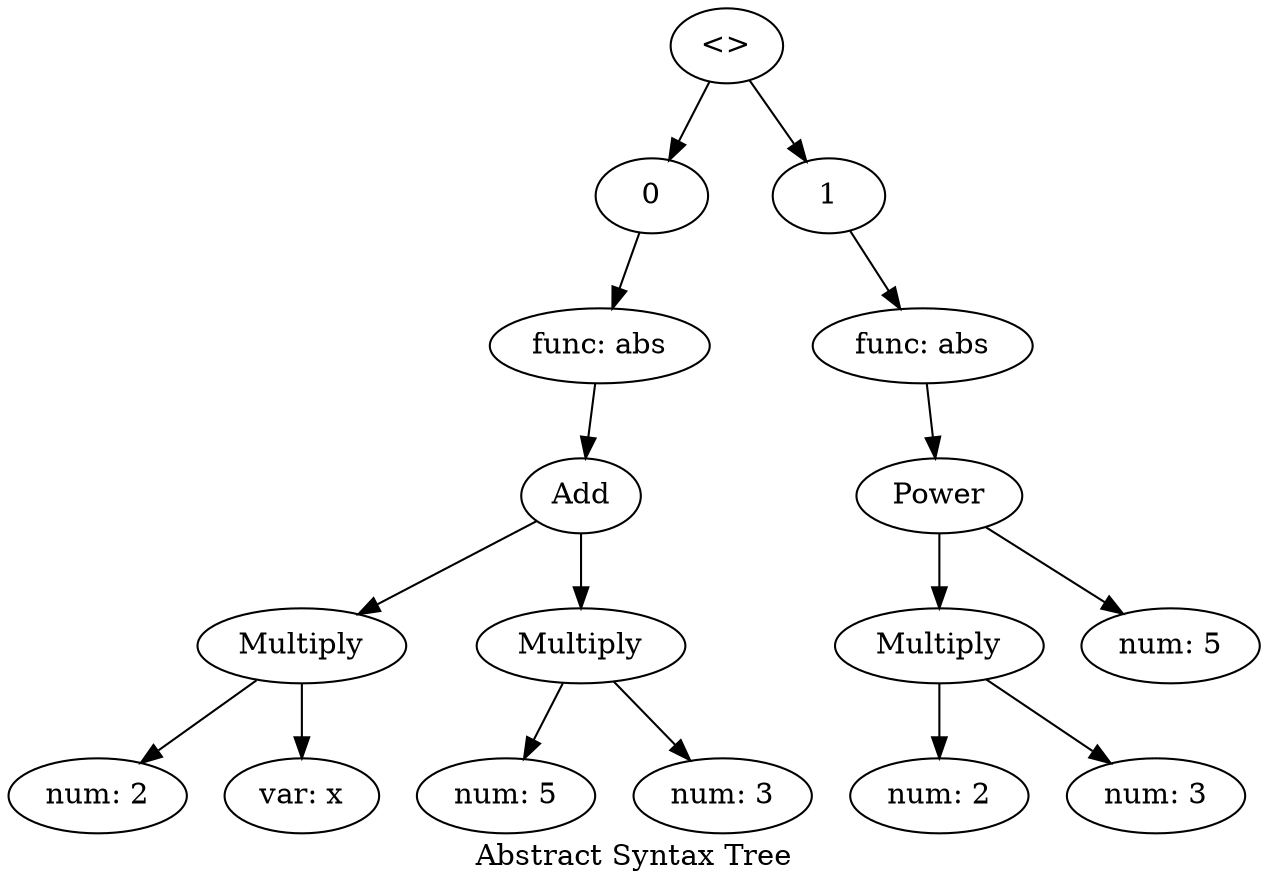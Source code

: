 digraph AST {
label = "Abstract Syntax Tree"
N_0 [label = "<>"]
S_0 [label = "0"]
N_0 -> S_0
N_1 [label = "func: abs"]
N_2 [label = "Add"]
N_3 [label = "Multiply"]
N_4 [label = "num: 2"]
N_5 [label = "var: x"]
N_3 -> { N_4 N_5 }
N_6 [label = "Multiply"]
N_7 [label = "num: 5"]
N_8 [label = "num: 3"]
N_6 -> { N_7 N_8 }
N_2 -> { N_3 N_6 }
N_1 ->  N_2 
S_0 -> N_1
S_1 [label = "1"]
N_0 -> S_1
N_9 [label = "func: abs"]
N_10 [label = "Power"]
N_11 [label = "Multiply"]
N_12 [label = "num: 2"]
N_13 [label = "num: 3"]
N_11 -> { N_12 N_13 }
N_14 [label = "num: 5"]
N_10 -> { N_11 N_14 }
N_9 ->  N_10 
S_1 -> N_9
}
